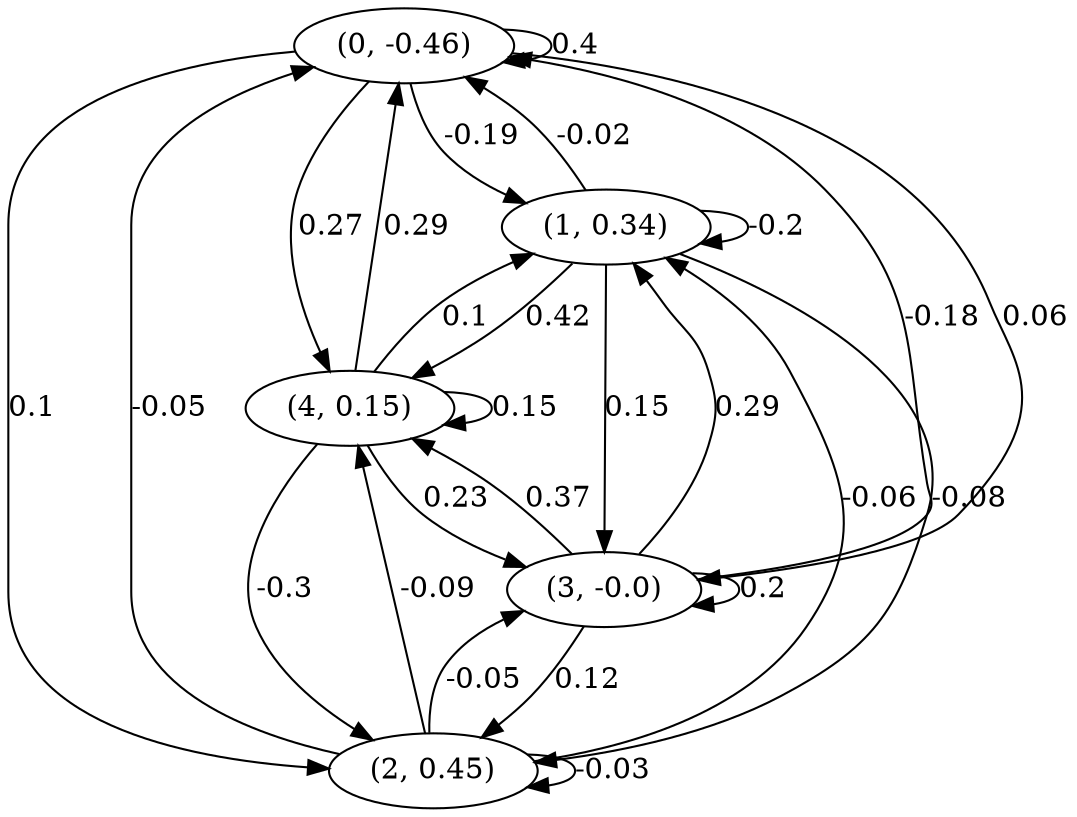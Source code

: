 digraph {
    0 [ label = "(0, -0.46)" ]
    1 [ label = "(1, 0.34)" ]
    2 [ label = "(2, 0.45)" ]
    3 [ label = "(3, -0.0)" ]
    4 [ label = "(4, 0.15)" ]
    0 -> 0 [ label = "0.4" ]
    1 -> 1 [ label = "-0.2" ]
    2 -> 2 [ label = "-0.03" ]
    3 -> 3 [ label = "0.2" ]
    4 -> 4 [ label = "0.15" ]
    1 -> 0 [ label = "-0.02" ]
    2 -> 0 [ label = "-0.05" ]
    3 -> 0 [ label = "-0.18" ]
    4 -> 0 [ label = "0.29" ]
    0 -> 1 [ label = "-0.19" ]
    2 -> 1 [ label = "-0.06" ]
    3 -> 1 [ label = "0.29" ]
    4 -> 1 [ label = "0.1" ]
    0 -> 2 [ label = "0.1" ]
    1 -> 2 [ label = "-0.08" ]
    3 -> 2 [ label = "0.12" ]
    4 -> 2 [ label = "-0.3" ]
    0 -> 3 [ label = "0.06" ]
    1 -> 3 [ label = "0.15" ]
    2 -> 3 [ label = "-0.05" ]
    4 -> 3 [ label = "0.23" ]
    0 -> 4 [ label = "0.27" ]
    1 -> 4 [ label = "0.42" ]
    2 -> 4 [ label = "-0.09" ]
    3 -> 4 [ label = "0.37" ]
}

